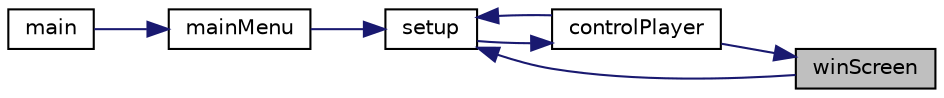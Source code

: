digraph "winScreen"
{
 // LATEX_PDF_SIZE
  edge [fontname="Helvetica",fontsize="10",labelfontname="Helvetica",labelfontsize="10"];
  node [fontname="Helvetica",fontsize="10",shape=record];
  rankdir="RL";
  Node1 [label="winScreen",height=0.2,width=0.4,color="black", fillcolor="grey75", style="filled", fontcolor="black",tooltip="Redirects the user to the win screen and prompts them to try another maze"];
  Node1 -> Node2 [dir="back",color="midnightblue",fontsize="10",style="solid",fontname="Helvetica"];
  Node2 [label="controlPlayer",height=0.2,width=0.4,color="black", fillcolor="white", style="filled",URL="$player_control_8cpp.html#a59466cadf0833e66779d56c593e9cfaf",tooltip="Takes in player movement and checks its validity. If the move is not invalid change the x,..."];
  Node2 -> Node3 [dir="back",color="midnightblue",fontsize="10",style="solid",fontname="Helvetica"];
  Node3 [label="setup",height=0.2,width=0.4,color="black", fillcolor="white", style="filled",URL="$board_creation_8cpp.html#a8fe1d4553f748a66bafe782483ab0817",tooltip="A setup function before calling in the board creation. Makes a dynamic matrix and variables that will..."];
  Node3 -> Node2 [dir="back",color="midnightblue",fontsize="10",style="solid",fontname="Helvetica"];
  Node3 -> Node4 [dir="back",color="midnightblue",fontsize="10",style="solid",fontname="Helvetica"];
  Node4 [label="mainMenu",height=0.2,width=0.4,color="black", fillcolor="white", style="filled",URL="$main_menu_8cpp.html#ab3002fe8e0074c9e2ecb5b835e5e819f",tooltip="The main menu which holds every other menu and the maze itself"];
  Node4 -> Node5 [dir="back",color="midnightblue",fontsize="10",style="solid",fontname="Helvetica"];
  Node5 [label="main",height=0.2,width=0.4,color="black", fillcolor="white", style="filled",URL="$main_8cpp.html#ae66f6b31b5ad750f1fe042a706a4e3d4",tooltip="The main function"];
  Node3 -> Node1 [dir="back",color="midnightblue",fontsize="10",style="solid",fontname="Helvetica"];
}
